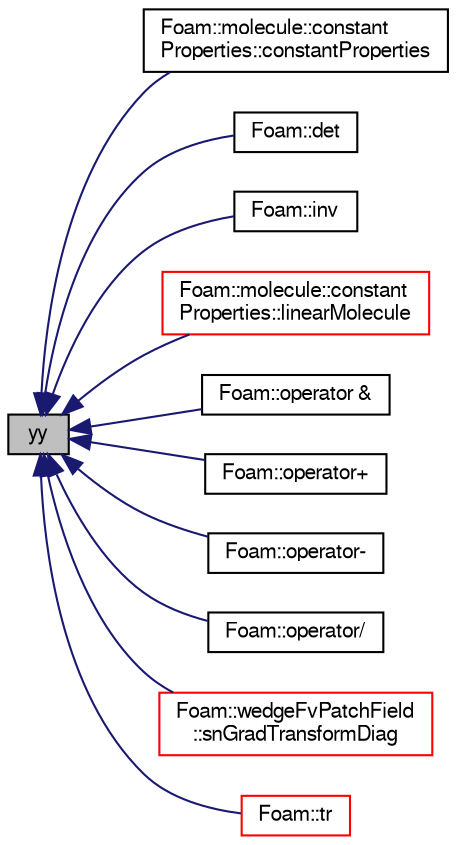 digraph "yy"
{
  bgcolor="transparent";
  edge [fontname="FreeSans",fontsize="10",labelfontname="FreeSans",labelfontsize="10"];
  node [fontname="FreeSans",fontsize="10",shape=record];
  rankdir="LR";
  Node26 [label="yy",height=0.2,width=0.4,color="black", fillcolor="grey75", style="filled", fontcolor="black"];
  Node26 -> Node27 [dir="back",color="midnightblue",fontsize="10",style="solid",fontname="FreeSans"];
  Node27 [label="Foam::molecule::constant\lProperties::constantProperties",height=0.2,width=0.4,color="black",URL="$a24394.html#a48f10350a2cae9811619cc14159099d6",tooltip="Construct from dictionary. "];
  Node26 -> Node28 [dir="back",color="midnightblue",fontsize="10",style="solid",fontname="FreeSans"];
  Node28 [label="Foam::det",height=0.2,width=0.4,color="black",URL="$a21124.html#ac250f908c2eeec7353b359b0cebd1e8f",tooltip="Return the determinant of a diagonal tensor. "];
  Node26 -> Node29 [dir="back",color="midnightblue",fontsize="10",style="solid",fontname="FreeSans"];
  Node29 [label="Foam::inv",height=0.2,width=0.4,color="black",URL="$a21124.html#aaf621d061b5e01a51191e22c1dc57077",tooltip="Return the inverse of a diagonal tensor. "];
  Node26 -> Node30 [dir="back",color="midnightblue",fontsize="10",style="solid",fontname="FreeSans"];
  Node30 [label="Foam::molecule::constant\lProperties::linearMolecule",height=0.2,width=0.4,color="red",URL="$a24394.html#aeb2a2b14062fa73f93abea82566a4856"];
  Node26 -> Node32 [dir="back",color="midnightblue",fontsize="10",style="solid",fontname="FreeSans"];
  Node32 [label="Foam::operator &",height=0.2,width=0.4,color="black",URL="$a21124.html#ae70f6c4e33dd2878ba58dbc0ae2cbea3",tooltip="Inner-product between two diagonal tensors. "];
  Node26 -> Node33 [dir="back",color="midnightblue",fontsize="10",style="solid",fontname="FreeSans"];
  Node33 [label="Foam::operator+",height=0.2,width=0.4,color="black",URL="$a21124.html#afd3ddb9840be2a7ca902615359e3283e"];
  Node26 -> Node34 [dir="back",color="midnightblue",fontsize="10",style="solid",fontname="FreeSans"];
  Node34 [label="Foam::operator-",height=0.2,width=0.4,color="black",URL="$a21124.html#a2c7fb7bc3807efdfd0a5456730bc84fc"];
  Node26 -> Node35 [dir="back",color="midnightblue",fontsize="10",style="solid",fontname="FreeSans"];
  Node35 [label="Foam::operator/",height=0.2,width=0.4,color="black",URL="$a21124.html#aa27e874cfb850f9030a3f109d2437758",tooltip="Division of a scalar by a diagonalTensor. "];
  Node26 -> Node36 [dir="back",color="midnightblue",fontsize="10",style="solid",fontname="FreeSans"];
  Node36 [label="Foam::wedgeFvPatchField\l::snGradTransformDiag",height=0.2,width=0.4,color="red",URL="$a22054.html#ad369a69e9725d4bf2e6f522035c8d53d",tooltip="Return face-gradient transform diagonal. "];
  Node26 -> Node38 [dir="back",color="midnightblue",fontsize="10",style="solid",fontname="FreeSans"];
  Node38 [label="Foam::tr",height=0.2,width=0.4,color="red",URL="$a21124.html#a9354c5cf1c5094875b098457c7502c2f",tooltip="Return the trace of a diagonal tensor. "];
}
